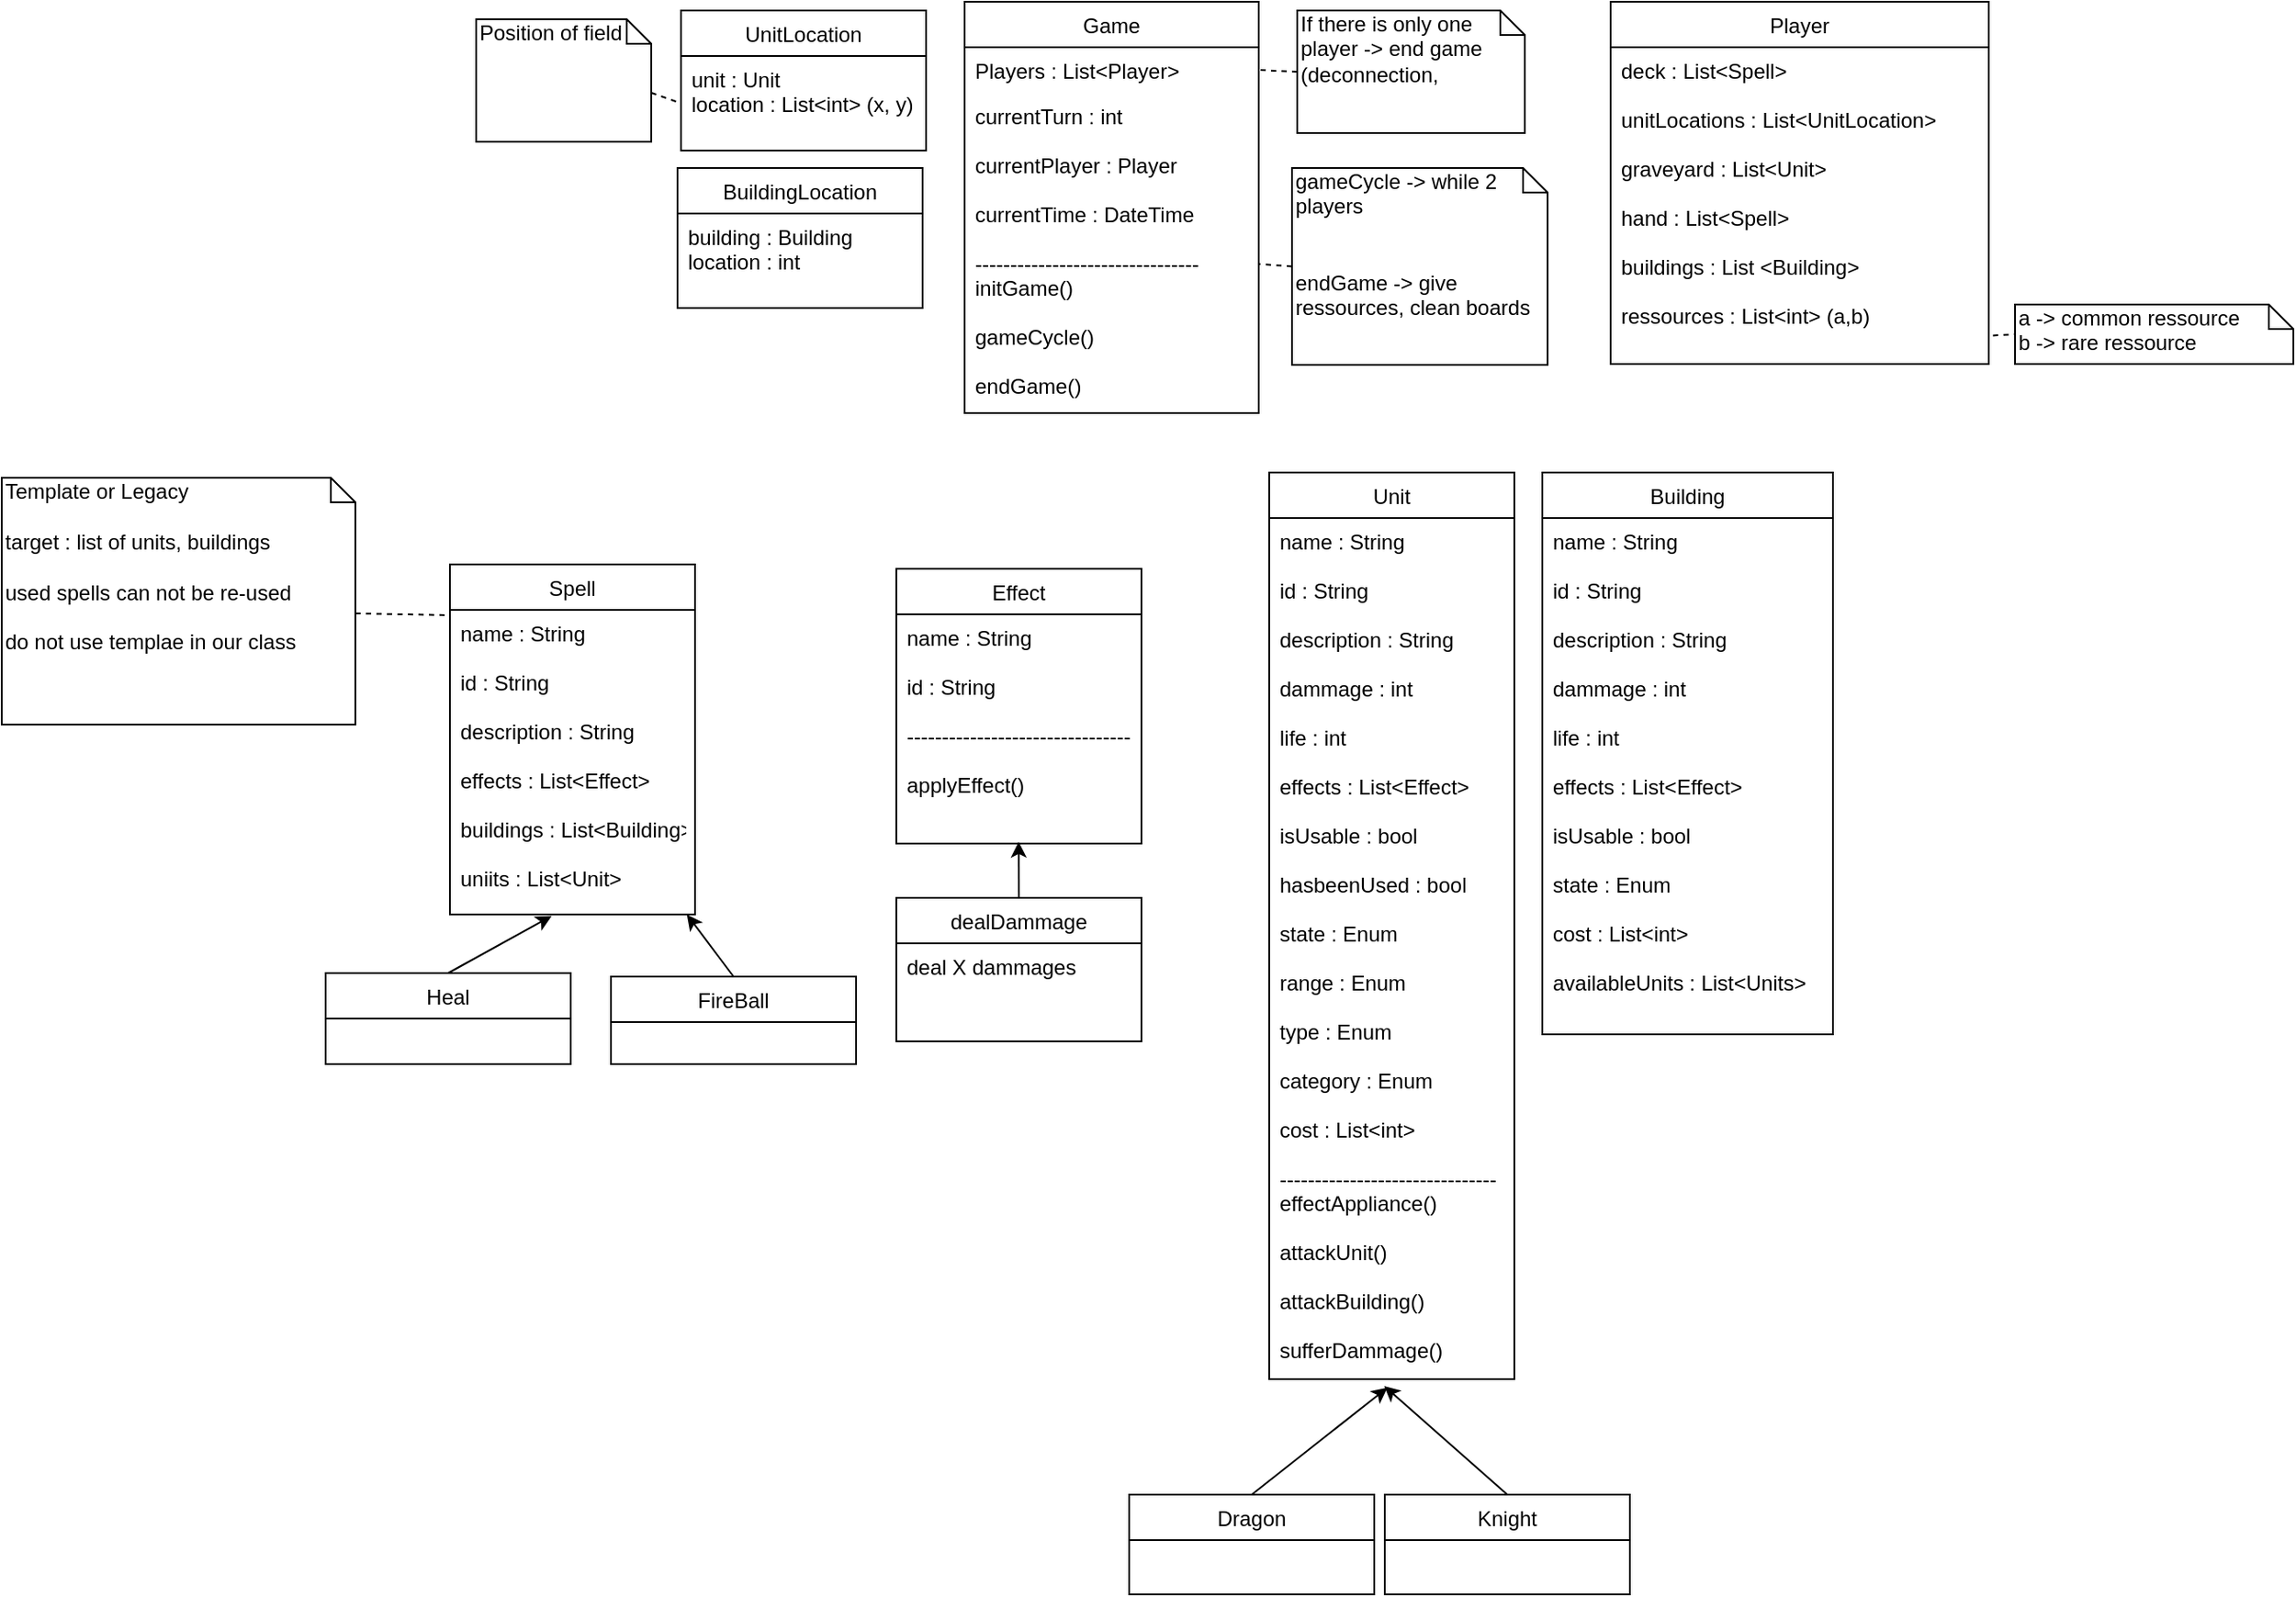 <mxfile version="13.0.3" type="device"><diagram id="atU0VmT9tkcjeZ4f653x" name="Page-1"><mxGraphModel dx="2610" dy="1343" grid="0" gridSize="10" guides="1" tooltips="1" connect="1" arrows="1" fold="1" page="0" pageScale="1" pageWidth="827" pageHeight="1169" math="0" shadow="0"><root><mxCell id="0"/><mxCell id="1" parent="0"/><mxCell id="pg2vrhyoTOlF56S2OT21-29" value="Template or Legacy&lt;br&gt;&lt;br&gt;target : list of units, buildings&lt;br&gt;&lt;br&gt;used spells can not be re-used&lt;br&gt;&lt;br&gt;do not use templae in our class" style="shape=note;whiteSpace=wrap;html=1;size=14;verticalAlign=top;align=left;spacingTop=-6;" parent="1" vertex="1"><mxGeometry x="-398" y="391" width="202" height="141" as="geometry"/></mxCell><mxCell id="pg2vrhyoTOlF56S2OT21-30" value="" style="endArrow=none;dashed=1;html=1;exitX=0;exitY=0;exitDx=202;exitDy=77.5;exitPerimeter=0;entryX=0.002;entryY=0.145;entryDx=0;entryDy=0;entryPerimeter=0;" parent="1" source="pg2vrhyoTOlF56S2OT21-29" target="pg2vrhyoTOlF56S2OT21-25" edge="1"><mxGeometry width="50" height="50" relative="1" as="geometry"><mxPoint x="-196" y="519" as="sourcePoint"/><mxPoint x="-146" y="469" as="targetPoint"/></mxGeometry></mxCell><mxCell id="pg2vrhyoTOlF56S2OT21-31" value="" style="endArrow=classic;html=1;exitX=0.5;exitY=0;exitDx=0;exitDy=0;entryX=0.415;entryY=1.005;entryDx=0;entryDy=0;entryPerimeter=0;" parent="1" source="pg2vrhyoTOlF56S2OT21-21" target="pg2vrhyoTOlF56S2OT21-26" edge="1"><mxGeometry width="50" height="50" relative="1" as="geometry"><mxPoint x="-146" y="622" as="sourcePoint"/><mxPoint x="-67.96" y="521.992" as="targetPoint"/></mxGeometry></mxCell><mxCell id="pg2vrhyoTOlF56S2OT21-32" value="" style="endArrow=classic;html=1;exitX=0.5;exitY=0;exitDx=0;exitDy=0;" parent="1" source="pg2vrhyoTOlF56S2OT21-13" target="pg2vrhyoTOlF56S2OT21-26" edge="1"><mxGeometry width="50" height="50" relative="1" as="geometry"><mxPoint x="-135" y="661" as="sourcePoint"/><mxPoint x="-60.54" y="519.73" as="targetPoint"/></mxGeometry></mxCell><mxCell id="pg2vrhyoTOlF56S2OT21-41" value="" style="endArrow=none;dashed=1;html=1;entryX=0;entryY=0.5;entryDx=0;entryDy=0;exitX=0;exitY=0;exitDx=100;exitDy=42;exitPerimeter=0;" parent="1" source="pg2vrhyoTOlF56S2OT21-42" target="pg2vrhyoTOlF56S2OT21-38" edge="1"><mxGeometry width="50" height="50" relative="1" as="geometry"><mxPoint x="-107" y="177" as="sourcePoint"/><mxPoint x="-71" y="167" as="targetPoint"/></mxGeometry></mxCell><mxCell id="pg2vrhyoTOlF56S2OT21-42" value="Position of field" style="shape=note;whiteSpace=wrap;html=1;size=14;verticalAlign=top;align=left;spacingTop=-6;" parent="1" vertex="1"><mxGeometry x="-127" y="129" width="100" height="70" as="geometry"/></mxCell><mxCell id="pg2vrhyoTOlF56S2OT21-9" value="Unit" style="swimlane;fontStyle=0;childLayout=stackLayout;horizontal=1;startSize=26;fillColor=none;horizontalStack=0;resizeParent=1;resizeParentMax=0;resizeLast=0;collapsible=1;marginBottom=0;" parent="1" vertex="1"><mxGeometry x="326" y="388" width="140" height="518" as="geometry"/></mxCell><mxCell id="pg2vrhyoTOlF56S2OT21-12" value="name : String&#10;&#10;id : String&#10;&#10;description : String&#10;&#10;dammage : int&#10;&#10;life : int&#10;&#10;effects : List&lt;Effect&gt;&#10;&#10;isUsable : bool&#10;&#10;hasbeenUsed : bool&#10;&#10;state : Enum&#10;&#10;range : Enum&#10;&#10;type : Enum&#10;&#10;category : Enum&#10;&#10;cost : List&lt;int&gt;&#10;&#10;-------------------------------&#10;effectAppliance()&#10;&#10;attackUnit()&#10;&#10;attackBuilding()&#10;&#10;sufferDammage()" style="text;strokeColor=none;fillColor=none;align=left;verticalAlign=top;spacingLeft=4;spacingRight=4;overflow=hidden;rotatable=0;points=[[0,0.5],[1,0.5]];portConstraint=eastwest;" parent="pg2vrhyoTOlF56S2OT21-9" vertex="1"><mxGeometry y="26" width="140" height="492" as="geometry"/></mxCell><mxCell id="pg2vrhyoTOlF56S2OT21-37" value="UnitLocation" style="swimlane;fontStyle=0;childLayout=stackLayout;horizontal=1;startSize=26;fillColor=none;horizontalStack=0;resizeParent=1;resizeParentMax=0;resizeLast=0;collapsible=1;marginBottom=0;" parent="1" vertex="1"><mxGeometry x="-10" y="124" width="140" height="80" as="geometry"/></mxCell><mxCell id="pg2vrhyoTOlF56S2OT21-38" value="unit : Unit&#10;location : List&lt;int&gt; (x, y)&#10;" style="text;strokeColor=none;fillColor=none;align=left;verticalAlign=top;spacingLeft=4;spacingRight=4;overflow=hidden;rotatable=0;points=[[0,0.5],[1,0.5]];portConstraint=eastwest;" parent="pg2vrhyoTOlF56S2OT21-37" vertex="1"><mxGeometry y="26" width="140" height="54" as="geometry"/></mxCell><mxCell id="pg2vrhyoTOlF56S2OT21-1" value="Game" style="swimlane;fontStyle=0;childLayout=stackLayout;horizontal=1;startSize=26;fillColor=none;horizontalStack=0;resizeParent=1;resizeParentMax=0;resizeLast=0;collapsible=1;marginBottom=0;" parent="1" vertex="1"><mxGeometry x="152" y="119" width="168" height="235" as="geometry"/></mxCell><mxCell id="pg2vrhyoTOlF56S2OT21-2" value="Players : List&lt;Player&gt;" style="text;strokeColor=none;fillColor=none;align=left;verticalAlign=top;spacingLeft=4;spacingRight=4;overflow=hidden;rotatable=0;points=[[0,0.5],[1,0.5]];portConstraint=eastwest;" parent="pg2vrhyoTOlF56S2OT21-1" vertex="1"><mxGeometry y="26" width="168" height="26" as="geometry"/></mxCell><mxCell id="pg2vrhyoTOlF56S2OT21-4" value="currentTurn : int&#10;&#10;currentPlayer : Player&#10;&#10;currentTime : DateTime&#10;&#10;--------------------------------&#10;initGame()&#10;&#10;gameCycle()&#10;&#10;endGame()" style="text;strokeColor=none;fillColor=none;align=left;verticalAlign=top;spacingLeft=4;spacingRight=4;overflow=hidden;rotatable=0;points=[[0,0.5],[1,0.5]];portConstraint=eastwest;" parent="pg2vrhyoTOlF56S2OT21-1" vertex="1"><mxGeometry y="52" width="168" height="183" as="geometry"/></mxCell><mxCell id="pg2vrhyoTOlF56S2OT21-33" value="Player" style="swimlane;fontStyle=0;childLayout=stackLayout;horizontal=1;startSize=26;fillColor=none;horizontalStack=0;resizeParent=1;resizeParentMax=0;resizeLast=0;collapsible=1;marginBottom=0;" parent="1" vertex="1"><mxGeometry x="521" y="119" width="216" height="207" as="geometry"/></mxCell><mxCell id="pg2vrhyoTOlF56S2OT21-36" value="deck : List&lt;Spell&gt;&#10;&#10;unitLocations : List&lt;UnitLocation&gt;&#10;&#10;graveyard : List&lt;Unit&gt;&#10;&#10;hand : List&lt;Spell&gt;&#10;&#10;buildings : List &lt;Building&gt; &#10;&#10;ressources : List&lt;int&gt; (a,b)&#10;&#10;&#10;" style="text;strokeColor=none;fillColor=none;align=left;verticalAlign=top;spacingLeft=4;spacingRight=4;overflow=hidden;rotatable=0;points=[[0,0.5],[1,0.5]];portConstraint=eastwest;" parent="pg2vrhyoTOlF56S2OT21-33" vertex="1"><mxGeometry y="26" width="216" height="181" as="geometry"/></mxCell><mxCell id="pg2vrhyoTOlF56S2OT21-62" value="" style="endArrow=classic;html=1;exitX=0.5;exitY=0;exitDx=0;exitDy=0;entryX=0.482;entryY=1.01;entryDx=0;entryDy=0;entryPerimeter=0;" parent="1" source="pg2vrhyoTOlF56S2OT21-56" target="pg2vrhyoTOlF56S2OT21-12" edge="1"><mxGeometry width="50" height="50" relative="1" as="geometry"><mxPoint x="538" y="833" as="sourcePoint"/><mxPoint x="588" y="783" as="targetPoint"/></mxGeometry></mxCell><mxCell id="pg2vrhyoTOlF56S2OT21-63" value="" style="endArrow=classic;html=1;exitX=0.5;exitY=0;exitDx=0;exitDy=0;entryX=0.469;entryY=1.008;entryDx=0;entryDy=0;entryPerimeter=0;" parent="1" source="pg2vrhyoTOlF56S2OT21-60" target="pg2vrhyoTOlF56S2OT21-12" edge="1"><mxGeometry width="50" height="50" relative="1" as="geometry"><mxPoint x="406" y="907" as="sourcePoint"/><mxPoint x="403.48" y="836.08" as="targetPoint"/></mxGeometry></mxCell><mxCell id="pg2vrhyoTOlF56S2OT21-69" value="" style="endArrow=classic;html=1;exitX=0.5;exitY=0;exitDx=0;exitDy=0;entryX=0.499;entryY=0.992;entryDx=0;entryDy=0;entryPerimeter=0;" parent="1" source="pg2vrhyoTOlF56S2OT21-67" target="pg2vrhyoTOlF56S2OT21-51" edge="1"><mxGeometry width="50" height="50" relative="1" as="geometry"><mxPoint x="137" y="683" as="sourcePoint"/><mxPoint x="187" y="633" as="targetPoint"/></mxGeometry></mxCell><mxCell id="pg2vrhyoTOlF56S2OT21-50" value="Effect" style="swimlane;fontStyle=0;childLayout=stackLayout;horizontal=1;startSize=26;fillColor=none;horizontalStack=0;resizeParent=1;resizeParentMax=0;resizeLast=0;collapsible=1;marginBottom=0;" parent="1" vertex="1"><mxGeometry x="113" y="443" width="140" height="157" as="geometry"/></mxCell><mxCell id="pg2vrhyoTOlF56S2OT21-51" value="name : String&#10;&#10;id : String&#10;&#10;--------------------------------&#10;&#10;applyEffect()&#10;" style="text;strokeColor=none;fillColor=none;align=left;verticalAlign=top;spacingLeft=4;spacingRight=4;overflow=hidden;rotatable=0;points=[[0,0.5],[1,0.5]];portConstraint=eastwest;" parent="pg2vrhyoTOlF56S2OT21-50" vertex="1"><mxGeometry y="26" width="140" height="131" as="geometry"/></mxCell><mxCell id="pg2vrhyoTOlF56S2OT21-67" value="dealDammage" style="swimlane;fontStyle=0;childLayout=stackLayout;horizontal=1;startSize=26;fillColor=none;horizontalStack=0;resizeParent=1;resizeParentMax=0;resizeLast=0;collapsible=1;marginBottom=0;" parent="1" vertex="1"><mxGeometry x="113" y="631" width="140" height="82" as="geometry"/></mxCell><mxCell id="pg2vrhyoTOlF56S2OT21-68" value="deal X dammages" style="text;strokeColor=none;fillColor=none;align=left;verticalAlign=top;spacingLeft=4;spacingRight=4;overflow=hidden;rotatable=0;points=[[0,0.5],[1,0.5]];portConstraint=eastwest;" parent="pg2vrhyoTOlF56S2OT21-67" vertex="1"><mxGeometry y="26" width="140" height="56" as="geometry"/></mxCell><mxCell id="pg2vrhyoTOlF56S2OT21-21" value="Heal" style="swimlane;fontStyle=0;childLayout=stackLayout;horizontal=1;startSize=26;fillColor=none;horizontalStack=0;resizeParent=1;resizeParentMax=0;resizeLast=0;collapsible=1;marginBottom=0;" parent="1" vertex="1"><mxGeometry x="-213" y="674" width="140" height="52" as="geometry"/></mxCell><mxCell id="pg2vrhyoTOlF56S2OT21-48" value="BuildingLocation" style="swimlane;fontStyle=0;childLayout=stackLayout;horizontal=1;startSize=26;fillColor=none;horizontalStack=0;resizeParent=1;resizeParentMax=0;resizeLast=0;collapsible=1;marginBottom=0;" parent="1" vertex="1"><mxGeometry x="-12" y="214" width="140" height="80" as="geometry"/></mxCell><mxCell id="pg2vrhyoTOlF56S2OT21-49" value="building : Building&#10;location : int" style="text;strokeColor=none;fillColor=none;align=left;verticalAlign=top;spacingLeft=4;spacingRight=4;overflow=hidden;rotatable=0;points=[[0,0.5],[1,0.5]];portConstraint=eastwest;" parent="pg2vrhyoTOlF56S2OT21-48" vertex="1"><mxGeometry y="26" width="140" height="54" as="geometry"/></mxCell><mxCell id="pg2vrhyoTOlF56S2OT21-17" value="Building" style="swimlane;fontStyle=0;childLayout=stackLayout;horizontal=1;startSize=26;fillColor=none;horizontalStack=0;resizeParent=1;resizeParentMax=0;resizeLast=0;collapsible=1;marginBottom=0;" parent="1" vertex="1"><mxGeometry x="482" y="388" width="166" height="321" as="geometry"/></mxCell><mxCell id="pg2vrhyoTOlF56S2OT21-18" value="name : String&#10;&#10;id : String&#10;&#10;description : String&#10;&#10;dammage : int&#10;&#10;life : int&#10;&#10;effects : List&lt;Effect&gt;&#10;&#10;isUsable : bool&#10;&#10;state : Enum&#10;&#10;cost : List&lt;int&gt;&#10;&#10;availableUnits : List&lt;Units&gt;&#10;&#10;--------------------------------------&#10;effectAppliance()" style="text;strokeColor=none;fillColor=none;align=left;verticalAlign=top;spacingLeft=4;spacingRight=4;overflow=hidden;rotatable=0;points=[[0,0.5],[1,0.5]];portConstraint=eastwest;" parent="pg2vrhyoTOlF56S2OT21-17" vertex="1"><mxGeometry y="26" width="166" height="295" as="geometry"/></mxCell><mxCell id="pg2vrhyoTOlF56S2OT21-13" value="FireBall" style="swimlane;fontStyle=0;childLayout=stackLayout;horizontal=1;startSize=26;fillColor=none;horizontalStack=0;resizeParent=1;resizeParentMax=0;resizeLast=0;collapsible=1;marginBottom=0;" parent="1" vertex="1"><mxGeometry x="-50" y="676" width="140" height="50" as="geometry"/></mxCell><mxCell id="pg2vrhyoTOlF56S2OT21-25" value="Spell" style="swimlane;fontStyle=0;childLayout=stackLayout;horizontal=1;startSize=26;fillColor=none;horizontalStack=0;resizeParent=1;resizeParentMax=0;resizeLast=0;collapsible=1;marginBottom=0;" parent="1" vertex="1"><mxGeometry x="-142" y="440.5" width="140" height="200" as="geometry"/></mxCell><mxCell id="pg2vrhyoTOlF56S2OT21-26" value="name : String&#10;&#10;id : String&#10;&#10;description : String&#10;&#10;effects : List&lt;Effect&gt;&#10;&#10;buildings : List&lt;Building&gt;&#10;&#10;uniits : List&lt;Unit&gt;&#10;" style="text;strokeColor=none;fillColor=none;align=left;verticalAlign=top;spacingLeft=4;spacingRight=4;overflow=hidden;rotatable=0;points=[[0,0.5],[1,0.5]];portConstraint=eastwest;" parent="pg2vrhyoTOlF56S2OT21-25" vertex="1"><mxGeometry y="26" width="140" height="174" as="geometry"/></mxCell><mxCell id="pg2vrhyoTOlF56S2OT21-76" value="a -&amp;gt;&amp;nbsp;&lt;span&gt;common ressource&lt;/span&gt;&lt;div&gt;b -&amp;gt; rare ressource&lt;/div&gt;" style="shape=note;whiteSpace=wrap;html=1;size=14;verticalAlign=top;align=left;spacingTop=-6;" parent="1" vertex="1"><mxGeometry x="752" y="292" width="159" height="34" as="geometry"/></mxCell><mxCell id="pg2vrhyoTOlF56S2OT21-77" value="" style="endArrow=none;dashed=1;html=1;entryX=0;entryY=0.5;entryDx=0;entryDy=0;exitX=1.011;exitY=0.91;exitDx=0;exitDy=0;exitPerimeter=0;entryPerimeter=0;" parent="1" source="pg2vrhyoTOlF56S2OT21-36" target="pg2vrhyoTOlF56S2OT21-76" edge="1"><mxGeometry width="50" height="50" relative="1" as="geometry"><mxPoint x="776" y="169.5" as="sourcePoint"/><mxPoint x="873" y="169.5" as="targetPoint"/></mxGeometry></mxCell><mxCell id="pg2vrhyoTOlF56S2OT21-79" value="" style="endArrow=none;dashed=1;html=1;entryX=1;entryY=0.5;entryDx=0;entryDy=0;exitX=0;exitY=0.5;exitDx=0;exitDy=0;exitPerimeter=0;" parent="1" source="pg2vrhyoTOlF56S2OT21-80" target="pg2vrhyoTOlF56S2OT21-2" edge="1"><mxGeometry width="50" height="50" relative="1" as="geometry"><mxPoint x="435" y="56" as="sourcePoint"/><mxPoint x="532" y="56" as="targetPoint"/></mxGeometry></mxCell><mxCell id="pg2vrhyoTOlF56S2OT21-80" value="If there is only one player -&amp;gt; end game (deconnection,&amp;nbsp;" style="shape=note;whiteSpace=wrap;html=1;size=14;verticalAlign=top;align=left;spacingTop=-6;" parent="1" vertex="1"><mxGeometry x="342" y="124" width="130" height="70" as="geometry"/></mxCell><mxCell id="pg2vrhyoTOlF56S2OT21-82" value="gameCycle -&amp;gt; while 2 players&lt;br&gt;&lt;br&gt;&lt;br&gt;endGame -&amp;gt; give ressources, clean boards" style="shape=note;whiteSpace=wrap;html=1;size=14;verticalAlign=top;align=left;spacingTop=-6;" parent="1" vertex="1"><mxGeometry x="339" y="214" width="146" height="112.5" as="geometry"/></mxCell><mxCell id="pg2vrhyoTOlF56S2OT21-83" value="" style="endArrow=none;dashed=1;html=1;exitX=0;exitY=0.5;exitDx=0;exitDy=0;exitPerimeter=0;" parent="1" source="pg2vrhyoTOlF56S2OT21-82" target="pg2vrhyoTOlF56S2OT21-4" edge="1"><mxGeometry width="50" height="50" relative="1" as="geometry"><mxPoint x="352" y="169" as="sourcePoint"/><mxPoint x="330" y="168" as="targetPoint"/></mxGeometry></mxCell><mxCell id="pg2vrhyoTOlF56S2OT21-60" value="Knight" style="swimlane;fontStyle=0;childLayout=stackLayout;horizontal=1;startSize=26;fillColor=none;horizontalStack=0;resizeParent=1;resizeParentMax=0;resizeLast=0;collapsible=1;marginBottom=0;" parent="1" vertex="1"><mxGeometry x="392" y="972" width="140" height="57" as="geometry"/></mxCell><mxCell id="pg2vrhyoTOlF56S2OT21-56" value="Dragon" style="swimlane;fontStyle=0;childLayout=stackLayout;horizontal=1;startSize=26;fillColor=none;horizontalStack=0;resizeParent=1;resizeParentMax=0;resizeLast=0;collapsible=1;marginBottom=0;" parent="1" vertex="1"><mxGeometry x="246" y="972" width="140" height="57" as="geometry"/></mxCell></root></mxGraphModel></diagram></mxfile>